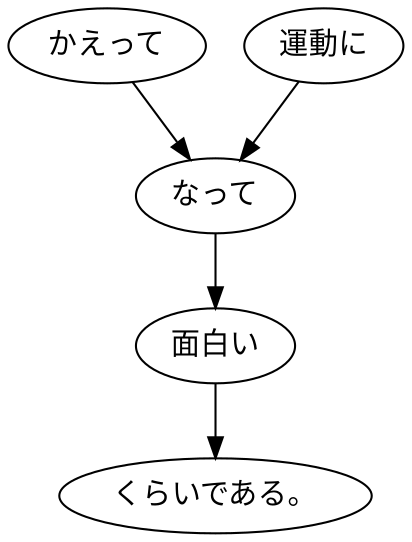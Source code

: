 digraph graph4816 {
	node0 [label="かえって"];
	node1 [label="運動に"];
	node2 [label="なって"];
	node3 [label="面白い"];
	node4 [label="くらいである。"];
	node0 -> node2;
	node1 -> node2;
	node2 -> node3;
	node3 -> node4;
}
